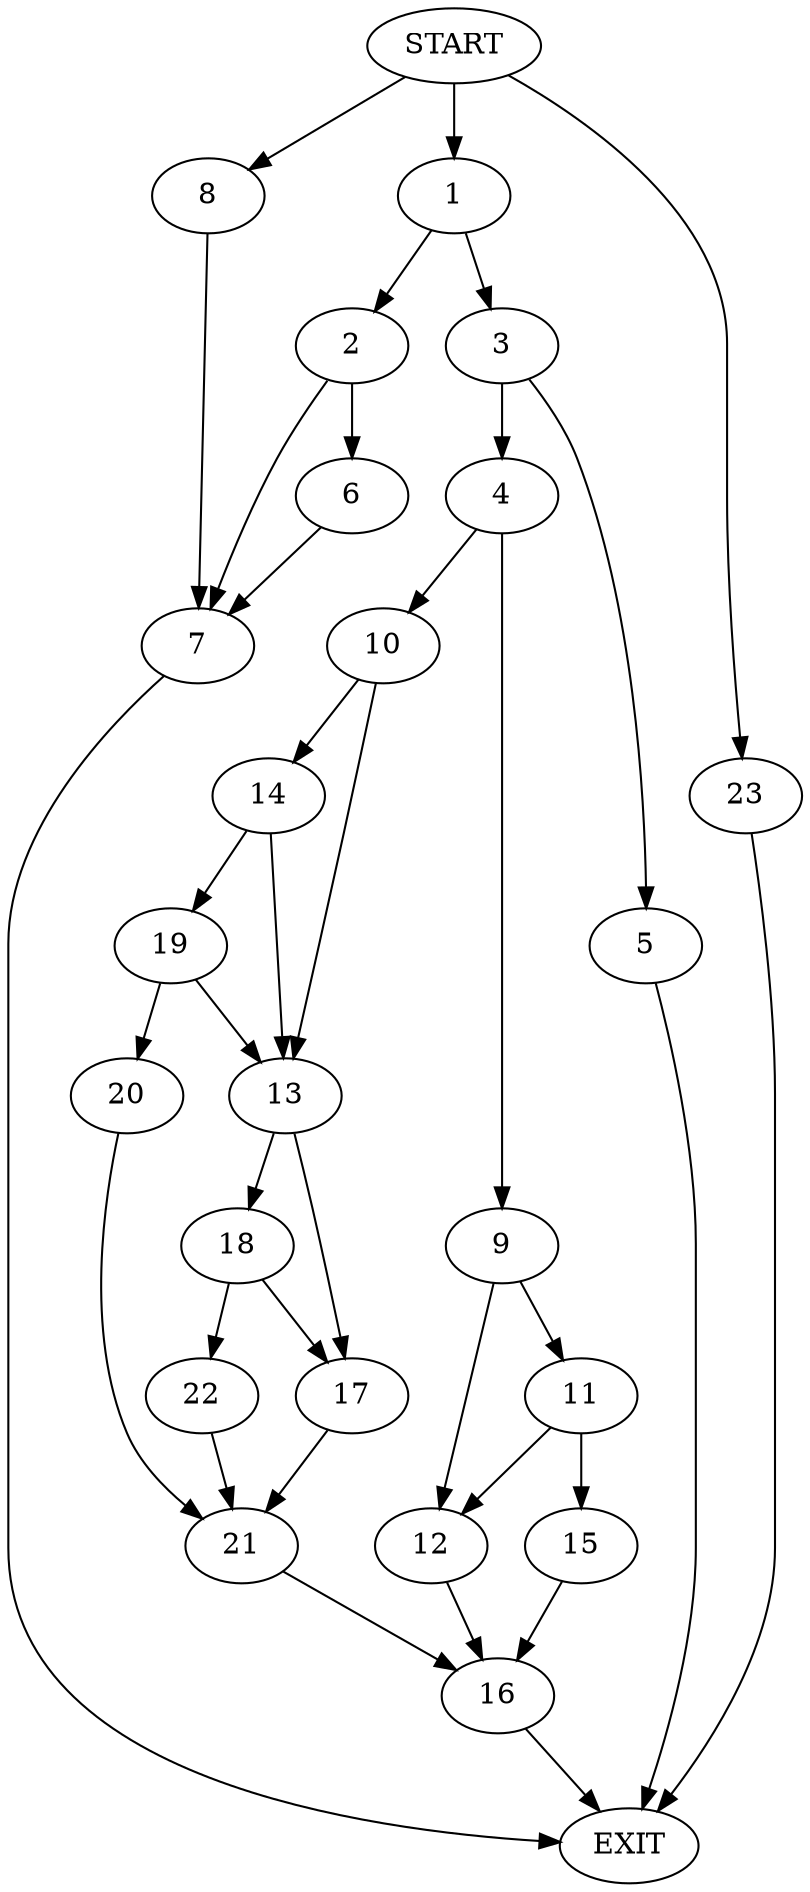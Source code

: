 digraph {
0 [label="START"]
24 [label="EXIT"]
0 -> 1
1 -> 2
1 -> 3
3 -> 4
3 -> 5
2 -> 6
2 -> 7
6 -> 7
7 -> 24
0 -> 8
8 -> 7
4 -> 9
4 -> 10
5 -> 24
9 -> 11
9 -> 12
10 -> 13
10 -> 14
11 -> 15
11 -> 12
12 -> 16
15 -> 16
16 -> 24
13 -> 17
13 -> 18
14 -> 13
14 -> 19
19 -> 13
19 -> 20
20 -> 21
21 -> 16
18 -> 22
18 -> 17
17 -> 21
22 -> 21
0 -> 23
23 -> 24
}
